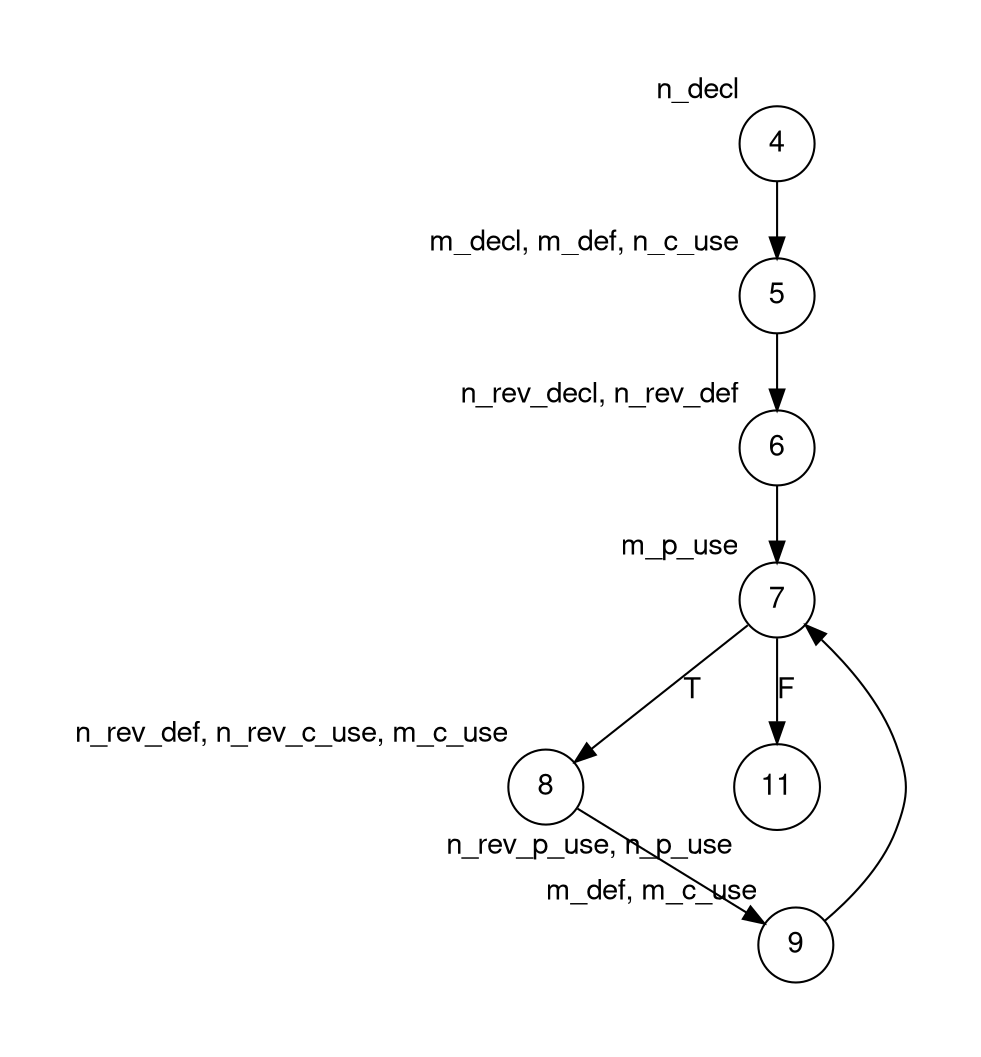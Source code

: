 digraph G {
	fontname="Helvetica,Arial,sans-serif"
	dim=5
	nodesep="1"
	pad="0.5"
	node [fontname="Helvetica,Arial,sans-serif", shape="circle"]
	edge [fontname="Helvetica,Arial,sans-serif"]


    4 [xlabel="n_decl"]
    5 [xlabel="m_decl, m_def, n_c_use"]
    6 [xlabel="n_rev_decl, n_rev_def"] 
    7 [xlabel="m_p_use"]
    8 [xlabel="n_rev_def, n_rev_c_use, m_c_use"]
    9 [xlabel="m_def, m_c_use"]
    11 [xlabel="n_rev_p_use, n_p_use"]
    4 -> 5;
    5 -> 6;
    6 -> 7;
    7 -> 11 [label="F"]
    7 -> 8 [label="T"]; 
    8 -> 9
    9 -> 7
}
